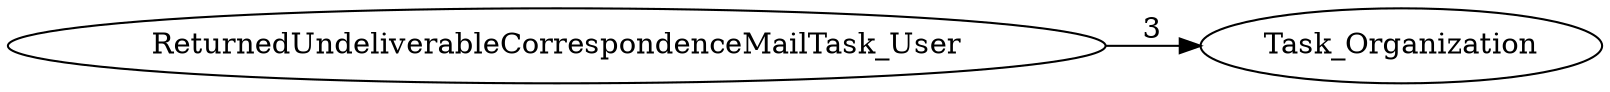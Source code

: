 digraph G {
rankdir="LR";
"ReturnedUndeliverableCorrespondenceMailTask_User" -> "Task_Organization" [label=3]
}
